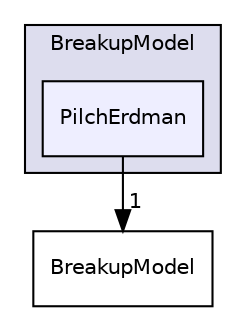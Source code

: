 digraph "src/lagrangian/spray/submodels/BreakupModel/PilchErdman" {
  bgcolor=transparent;
  compound=true
  node [ fontsize="10", fontname="Helvetica"];
  edge [ labelfontsize="10", labelfontname="Helvetica"];
  subgraph clusterdir_7862d93b0f83aa5120e5fba7616a1684 {
    graph [ bgcolor="#ddddee", pencolor="black", label="BreakupModel" fontname="Helvetica", fontsize="10", URL="dir_7862d93b0f83aa5120e5fba7616a1684.html"]
  dir_c9fd71c26ca7be8c353c8e4548086bf8 [shape=box, label="PilchErdman", style="filled", fillcolor="#eeeeff", pencolor="black", URL="dir_c9fd71c26ca7be8c353c8e4548086bf8.html"];
  }
  dir_960cc54e61b1c0cc02c9fe03d6c537da [shape=box label="BreakupModel" URL="dir_960cc54e61b1c0cc02c9fe03d6c537da.html"];
  dir_c9fd71c26ca7be8c353c8e4548086bf8->dir_960cc54e61b1c0cc02c9fe03d6c537da [headlabel="1", labeldistance=1.5 headhref="dir_001692_001689.html"];
}
